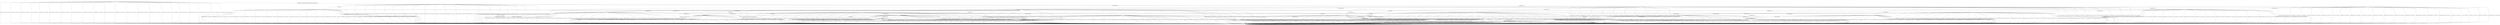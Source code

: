 digraph g {

	s0 [shape="circle" label="s0"];
	s1 [shape="circle" label="s1"];
	s2 [shape="circle" label="s2"];
	s3 [shape="circle" label="s3"];
	s4 [shape="circle" label="s4"];
	s5 [shape="circle" label="s5"];
	s6 [shape="circle" label="s6"];
	s7 [shape="circle" label="s7"];
	s8 [shape="circle" label="s8"];
	s9 [shape="circle" label="s9"];
	s10 [shape="circle" label="s10"];
	s11 [shape="circle" label="s11"];
	s12 [shape="circle" label="s12"];
	s13 [shape="circle" label="s13"];
	s14 [shape="circle" label="s14"];
	s15 [shape="circle" label="s15"];
	s16 [shape="circle" label="s16"];
	s17 [shape="circle" label="s17"];
	s18 [shape="circle" label="s18"];
	s19 [shape="circle" label="s19"];
	s20 [shape="circle" label="s20"];
	s21 [shape="circle" label="s21"];
	s0 -> s1 [label="ClientHelloRSAReset / SERVER_HELLOCERTIFICATECERTIFICATE_REQUESTSERVER_HELLO_DONE"];
	s0 -> s2 [label="ClientKeyExchange / Alert1.0ConnectionClosed"];
	s0 -> s2 [label="EmptyCertificate / Alert1.0ConnectionClosed"];
	s0 -> s2 [label="ChangeCipherSpec / Alert1.0ConnectionClosed"];
	s0 -> s2 [label="Finished / Alert1.0ConnectionClosed"];
	s0 -> s2 [label="ApplicationData / Alert2.10ConnectionClosed"];
	s0 -> s2 [label="ApplicationDataEmpty / Alert1.0ConnectionClosed"];
	s0 -> s2 [label="ClientCertificateValid / Alert1.0ConnectionClosed"];
	s0 -> s2 [label="ClientCertificateInvalid / Alert1.0ConnectionClosed"];
	s0 -> s2 [label="ClientCertificateVerify / Alert1.0ConnectionClosed"];
	s0 -> s2 [label="CertificateRequest / Alert2.10ConnectionClosed"];
	s0 -> s2 [label="HelloVerifyRequest / Alert2.10ConnectionClosed"];
	s0 -> s2 [label="DHClientKeyExchange / Alert1.0ConnectionClosed"];
	s0 -> s2 [label="DHEServerKeyExchange / Alert1.0ConnectionClosed"];
	s0 -> s2 [label="ECDHClientKeyExchange / Alert1.0ConnectionClosed"];
	s0 -> s2 [label="ECDHEServerKeyExchange / Alert1.0ConnectionClosed"];
	s0 -> s2 [label="ServerHelloDone / Alert1.0ConnectionClosed"];
	s0 -> s2 [label="Alert / Alert1.0ConnectionClosed"];
	s0 -> s2 [label="SSL2ClientHello / Alert1.0ConnectionClosed"];
	s0 -> s2 [label="HelloRequest / Alert2.10ConnectionClosed"];
	s0 -> s2 [label="EncryptedExtensionMessage / Alert1.0ConnectionClosed"];
	s0 -> s2 [label="ServerHello / Alert2.10ConnectionClosed"];
	s0 -> s2 [label="ClientCertificateVerifyInvalid / Alert1.0ConnectionClosed"];
	s1 -> s2 [label="ClientHelloRSAReset / Alert1.0ConnectionClosed"];
	s1 -> s2 [label="ClientKeyExchange / Alert1.0ConnectionClosed"];
	s1 -> s2 [label="EmptyCertificate / Alert1.0ConnectionClosed"];
	s1 -> s2 [label="ChangeCipherSpec / Alert1.0ConnectionClosed"];
	s1 -> s2 [label="Finished / Alert1.0ConnectionClosed"];
	s1 -> s2 [label="ApplicationData / Alert2.10ConnectionClosed"];
	s1 -> s2 [label="ApplicationDataEmpty / Alert1.0ConnectionClosed"];
	s1 -> s3 [label="ClientCertificateValid / Empty"];
	s1 -> s2 [label="ClientCertificateInvalid / Alert1.0ConnectionClosed"];
	s1 -> s2 [label="ClientCertificateVerify / Alert1.0ConnectionClosed"];
	s1 -> s4 [label="CertificateRequest / Empty"];
	s1 -> s2 [label="HelloVerifyRequest / Alert1.0ConnectionClosed"];
	s1 -> s2 [label="DHClientKeyExchange / Alert1.0ConnectionClosed"];
	s1 -> s2 [label="DHEServerKeyExchange / Alert1.0ConnectionClosed"];
	s1 -> s2 [label="ECDHClientKeyExchange / Alert1.0ConnectionClosed"];
	s1 -> s2 [label="ECDHEServerKeyExchange / Alert1.0ConnectionClosed"];
	s1 -> s2 [label="ServerHelloDone / Alert1.0ConnectionClosed"];
	s1 -> s2 [label="Alert / Alert1.0ConnectionClosed"];
	s1 -> s2 [label="SSL2ClientHello / Alert1.0ConnectionClosed"];
	s1 -> s2 [label="HelloRequest / Alert2.10ConnectionClosed"];
	s1 -> s2 [label="EncryptedExtensionMessage / Alert1.0ConnectionClosed"];
	s1 -> s6 [label="ServerHello / Empty"];
	s1 -> s2 [label="ClientCertificateVerifyInvalid / Alert1.0ConnectionClosed"];
	s2 -> s2 [label="ClientHelloRSAReset / ConnectionClosed"];
	s2 -> s2 [label="ClientKeyExchange / ConnectionClosed"];
	s2 -> s2 [label="EmptyCertificate / ConnectionClosed"];
	s2 -> s2 [label="ChangeCipherSpec / ConnectionClosed"];
	s2 -> s2 [label="Finished / ConnectionClosed"];
	s2 -> s2 [label="ApplicationData / ConnectionClosed"];
	s2 -> s2 [label="ApplicationDataEmpty / ConnectionClosed"];
	s2 -> s2 [label="ClientCertificateValid / ConnectionClosed"];
	s2 -> s2 [label="ClientCertificateInvalid / ConnectionClosed"];
	s2 -> s2 [label="ClientCertificateVerify / ConnectionClosed"];
	s2 -> s2 [label="CertificateRequest / ConnectionClosed"];
	s2 -> s2 [label="HelloVerifyRequest / ConnectionClosed"];
	s2 -> s2 [label="DHClientKeyExchange / ConnectionClosed"];
	s2 -> s2 [label="DHEServerKeyExchange / ConnectionClosed"];
	s2 -> s2 [label="ECDHClientKeyExchange / ConnectionClosed"];
	s2 -> s2 [label="ECDHEServerKeyExchange / ConnectionClosed"];
	s2 -> s2 [label="ServerHelloDone / ConnectionClosed"];
	s2 -> s2 [label="Alert / ConnectionClosed"];
	s2 -> s2 [label="SSL2ClientHello / ConnectionClosed"];
	s2 -> s2 [label="HelloRequest / ConnectionClosed"];
	s2 -> s2 [label="EncryptedExtensionMessage / ConnectionClosed"];
	s2 -> s2 [label="ServerHello / ConnectionClosed"];
	s2 -> s2 [label="ClientCertificateVerifyInvalid / ConnectionClosed"];
	s3 -> s2 [label="ClientHelloRSAReset / Alert1.0ConnectionClosed"];
	s3 -> s9 [label="ClientKeyExchange / Empty"];
	s3 -> s2 [label="EmptyCertificate / Alert1.0ConnectionClosed"];
	s3 -> s2 [label="ChangeCipherSpec / Alert1.0ConnectionClosed"];
	s3 -> s2 [label="Finished / Alert1.0ConnectionClosed"];
	s3 -> s2 [label="ApplicationData / Alert2.10ConnectionClosed"];
	s3 -> s2 [label="ApplicationDataEmpty / Alert1.0ConnectionClosed"];
	s3 -> s2 [label="ClientCertificateValid / Alert1.0ConnectionClosed"];
	s3 -> s2 [label="ClientCertificateInvalid / Alert1.0ConnectionClosed"];
	s3 -> s2 [label="ClientCertificateVerify / Alert1.0ConnectionClosed"];
	s3 -> s5 [label="CertificateRequest / Empty"];
	s3 -> s2 [label="HelloVerifyRequest / Alert1.0ConnectionClosed"];
	s3 -> s2 [label="DHClientKeyExchange / Alert1.0ConnectionClosed"];
	s3 -> s2 [label="DHEServerKeyExchange / Alert1.0ConnectionClosed"];
	s3 -> s2 [label="ECDHClientKeyExchange / Alert1.0ConnectionClosed"];
	s3 -> s2 [label="ECDHEServerKeyExchange / Alert1.0ConnectionClosed"];
	s3 -> s13 [label="ServerHelloDone / Empty"];
	s3 -> s2 [label="Alert / Alert1.0ConnectionClosed"];
	s3 -> s2 [label="SSL2ClientHello / Alert1.0ConnectionClosed"];
	s3 -> s2 [label="HelloRequest / Alert2.10ConnectionClosed"];
	s3 -> s2 [label="EncryptedExtensionMessage / Alert1.0ConnectionClosed"];
	s3 -> s7 [label="ServerHello / Empty"];
	s3 -> s2 [label="ClientCertificateVerifyInvalid / Alert1.0ConnectionClosed"];
	s4 -> s2 [label="ClientHelloRSAReset / Alert1.0ConnectionClosed"];
	s4 -> s2 [label="ClientKeyExchange / Alert1.0ConnectionClosed"];
	s4 -> s2 [label="EmptyCertificate / Alert1.0ConnectionClosed"];
	s4 -> s2 [label="ChangeCipherSpec / Alert1.0ConnectionClosed"];
	s4 -> s2 [label="Finished / Alert1.0ConnectionClosed"];
	s4 -> s2 [label="ApplicationData / Alert2.10ConnectionClosed"];
	s4 -> s2 [label="ApplicationDataEmpty / Alert1.0ConnectionClosed"];
	s4 -> s5 [label="ClientCertificateValid / Empty"];
	s4 -> s2 [label="ClientCertificateInvalid / Alert1.0ConnectionClosed"];
	s4 -> s2 [label="ClientCertificateVerify / Alert1.0ConnectionClosed"];
	s4 -> s2 [label="CertificateRequest / Alert1.0ConnectionClosed"];
	s4 -> s2 [label="HelloVerifyRequest / Alert1.0ConnectionClosed"];
	s4 -> s2 [label="DHClientKeyExchange / Alert1.0ConnectionClosed"];
	s4 -> s2 [label="DHEServerKeyExchange / Alert1.0ConnectionClosed"];
	s4 -> s2 [label="ECDHClientKeyExchange / Alert1.0ConnectionClosed"];
	s4 -> s2 [label="ECDHEServerKeyExchange / Alert1.0ConnectionClosed"];
	s4 -> s2 [label="ServerHelloDone / Alert1.0ConnectionClosed"];
	s4 -> s2 [label="Alert / Alert1.0ConnectionClosed"];
	s4 -> s2 [label="SSL2ClientHello / Alert1.0ConnectionClosed"];
	s4 -> s2 [label="HelloRequest / Alert2.10ConnectionClosed"];
	s4 -> s2 [label="EncryptedExtensionMessage / Alert1.0ConnectionClosed"];
	s4 -> s8 [label="ServerHello / Empty"];
	s4 -> s2 [label="ClientCertificateVerifyInvalid / Alert1.0ConnectionClosed"];
	s5 -> s2 [label="ClientHelloRSAReset / Alert1.0ConnectionClosed"];
	s5 -> s10 [label="ClientKeyExchange / Empty"];
	s5 -> s2 [label="EmptyCertificate / Alert1.0ConnectionClosed"];
	s5 -> s2 [label="ChangeCipherSpec / Alert1.0ConnectionClosed"];
	s5 -> s2 [label="Finished / Alert1.0ConnectionClosed"];
	s5 -> s2 [label="ApplicationData / Alert2.10ConnectionClosed"];
	s5 -> s2 [label="ApplicationDataEmpty / Alert1.0ConnectionClosed"];
	s5 -> s2 [label="ClientCertificateValid / Alert1.0ConnectionClosed"];
	s5 -> s2 [label="ClientCertificateInvalid / Alert1.0ConnectionClosed"];
	s5 -> s2 [label="ClientCertificateVerify / Alert1.0ConnectionClosed"];
	s5 -> s2 [label="CertificateRequest / Alert1.0ConnectionClosed"];
	s5 -> s2 [label="HelloVerifyRequest / Alert1.0ConnectionClosed"];
	s5 -> s2 [label="DHClientKeyExchange / Alert1.0ConnectionClosed"];
	s5 -> s2 [label="DHEServerKeyExchange / Alert1.0ConnectionClosed"];
	s5 -> s2 [label="ECDHClientKeyExchange / Alert1.0ConnectionClosed"];
	s5 -> s2 [label="ECDHEServerKeyExchange / Alert1.0ConnectionClosed"];
	s5 -> s15 [label="ServerHelloDone / Empty"];
	s5 -> s2 [label="Alert / Alert1.0ConnectionClosed"];
	s5 -> s2 [label="SSL2ClientHello / Alert1.0ConnectionClosed"];
	s5 -> s2 [label="HelloRequest / Alert2.10ConnectionClosed"];
	s5 -> s2 [label="EncryptedExtensionMessage / Alert1.0ConnectionClosed"];
	s5 -> s12 [label="ServerHello / Empty"];
	s5 -> s2 [label="ClientCertificateVerifyInvalid / Alert1.0ConnectionClosed"];
	s6 -> s2 [label="ClientHelloRSAReset / Alert1.0ConnectionClosed"];
	s6 -> s2 [label="ClientKeyExchange / Alert1.0ConnectionClosed"];
	s6 -> s2 [label="EmptyCertificate / Alert1.0ConnectionClosed"];
	s6 -> s2 [label="ChangeCipherSpec / Alert1.0ConnectionClosed"];
	s6 -> s2 [label="Finished / Alert1.0ConnectionClosed"];
	s6 -> s2 [label="ApplicationData / Alert2.10ConnectionClosed"];
	s6 -> s2 [label="ApplicationDataEmpty / Alert1.0ConnectionClosed"];
	s6 -> s7 [label="ClientCertificateValid / Empty"];
	s6 -> s2 [label="ClientCertificateInvalid / Alert1.0ConnectionClosed"];
	s6 -> s2 [label="ClientCertificateVerify / Alert1.0ConnectionClosed"];
	s6 -> s8 [label="CertificateRequest / Empty"];
	s6 -> s2 [label="HelloVerifyRequest / Alert1.0ConnectionClosed"];
	s6 -> s2 [label="DHClientKeyExchange / Alert1.0ConnectionClosed"];
	s6 -> s2 [label="DHEServerKeyExchange / Alert1.0ConnectionClosed"];
	s6 -> s2 [label="ECDHClientKeyExchange / Alert1.0ConnectionClosed"];
	s6 -> s2 [label="ECDHEServerKeyExchange / Alert1.0ConnectionClosed"];
	s6 -> s2 [label="ServerHelloDone / Alert1.0ConnectionClosed"];
	s6 -> s2 [label="Alert / Alert1.0ConnectionClosed"];
	s6 -> s2 [label="SSL2ClientHello / Alert1.0ConnectionClosed"];
	s6 -> s2 [label="HelloRequest / Alert2.10ConnectionClosed"];
	s6 -> s2 [label="EncryptedExtensionMessage / Alert1.0ConnectionClosed"];
	s6 -> s2 [label="ServerHello / Alert1.0ConnectionClosed"];
	s6 -> s2 [label="ClientCertificateVerifyInvalid / Alert1.0ConnectionClosed"];
	s7 -> s2 [label="ClientHelloRSAReset / Alert1.0ConnectionClosed"];
	s7 -> s11 [label="ClientKeyExchange / Empty"];
	s7 -> s2 [label="EmptyCertificate / Alert1.0ConnectionClosed"];
	s7 -> s2 [label="ChangeCipherSpec / Alert1.0ConnectionClosed"];
	s7 -> s2 [label="Finished / Alert1.0ConnectionClosed"];
	s7 -> s2 [label="ApplicationData / Alert2.10ConnectionClosed"];
	s7 -> s2 [label="ApplicationDataEmpty / Alert1.0ConnectionClosed"];
	s7 -> s2 [label="ClientCertificateValid / Alert1.0ConnectionClosed"];
	s7 -> s2 [label="ClientCertificateInvalid / Alert1.0ConnectionClosed"];
	s7 -> s2 [label="ClientCertificateVerify / Alert1.0ConnectionClosed"];
	s7 -> s12 [label="CertificateRequest / Empty"];
	s7 -> s2 [label="HelloVerifyRequest / Alert1.0ConnectionClosed"];
	s7 -> s2 [label="DHClientKeyExchange / Alert1.0ConnectionClosed"];
	s7 -> s2 [label="DHEServerKeyExchange / Alert1.0ConnectionClosed"];
	s7 -> s2 [label="ECDHClientKeyExchange / Alert1.0ConnectionClosed"];
	s7 -> s2 [label="ECDHEServerKeyExchange / Alert1.0ConnectionClosed"];
	s7 -> s16 [label="ServerHelloDone / Empty"];
	s7 -> s2 [label="Alert / Alert1.0ConnectionClosed"];
	s7 -> s2 [label="SSL2ClientHello / Alert1.0ConnectionClosed"];
	s7 -> s2 [label="HelloRequest / Alert2.10ConnectionClosed"];
	s7 -> s2 [label="EncryptedExtensionMessage / Alert1.0ConnectionClosed"];
	s7 -> s2 [label="ServerHello / Alert1.0ConnectionClosed"];
	s7 -> s2 [label="ClientCertificateVerifyInvalid / Alert1.0ConnectionClosed"];
	s8 -> s2 [label="ClientHelloRSAReset / Alert1.0ConnectionClosed"];
	s8 -> s2 [label="ClientKeyExchange / Alert1.0ConnectionClosed"];
	s8 -> s2 [label="EmptyCertificate / Alert1.0ConnectionClosed"];
	s8 -> s2 [label="ChangeCipherSpec / Alert1.0ConnectionClosed"];
	s8 -> s2 [label="Finished / Alert1.0ConnectionClosed"];
	s8 -> s2 [label="ApplicationData / Alert2.10ConnectionClosed"];
	s8 -> s2 [label="ApplicationDataEmpty / Alert1.0ConnectionClosed"];
	s8 -> s12 [label="ClientCertificateValid / Empty"];
	s8 -> s2 [label="ClientCertificateInvalid / Alert1.0ConnectionClosed"];
	s8 -> s2 [label="ClientCertificateVerify / Alert1.0ConnectionClosed"];
	s8 -> s2 [label="CertificateRequest / Alert1.0ConnectionClosed"];
	s8 -> s2 [label="HelloVerifyRequest / Alert1.0ConnectionClosed"];
	s8 -> s2 [label="DHClientKeyExchange / Alert1.0ConnectionClosed"];
	s8 -> s2 [label="DHEServerKeyExchange / Alert1.0ConnectionClosed"];
	s8 -> s2 [label="ECDHClientKeyExchange / Alert1.0ConnectionClosed"];
	s8 -> s2 [label="ECDHEServerKeyExchange / Alert1.0ConnectionClosed"];
	s8 -> s2 [label="ServerHelloDone / Alert1.0ConnectionClosed"];
	s8 -> s2 [label="Alert / Alert1.0ConnectionClosed"];
	s8 -> s2 [label="SSL2ClientHello / Alert1.0ConnectionClosed"];
	s8 -> s2 [label="HelloRequest / Alert2.10ConnectionClosed"];
	s8 -> s2 [label="EncryptedExtensionMessage / Alert1.0ConnectionClosed"];
	s8 -> s2 [label="ServerHello / Alert1.0ConnectionClosed"];
	s8 -> s2 [label="ClientCertificateVerifyInvalid / Alert1.0ConnectionClosed"];
	s9 -> s2 [label="ClientHelloRSAReset / Alert1.0ConnectionClosed"];
	s9 -> s2 [label="ClientKeyExchange / Alert1.0ConnectionClosed"];
	s9 -> s2 [label="EmptyCertificate / Alert1.0ConnectionClosed"];
	s9 -> s2 [label="ChangeCipherSpec / Alert1.0ConnectionClosed"];
	s9 -> s2 [label="Finished / Alert1.0ConnectionClosed"];
	s9 -> s2 [label="ApplicationData / Alert2.10ConnectionClosed"];
	s9 -> s2 [label="ApplicationDataEmpty / Alert1.0ConnectionClosed"];
	s9 -> s2 [label="ClientCertificateValid / Alert1.0ConnectionClosed"];
	s9 -> s2 [label="ClientCertificateInvalid / Alert1.0ConnectionClosed"];
	s9 -> s20 [label="ClientCertificateVerify / Empty"];
	s9 -> s10 [label="CertificateRequest / Empty"];
	s9 -> s2 [label="HelloVerifyRequest / Alert1.0ConnectionClosed"];
	s9 -> s2 [label="DHClientKeyExchange / Alert1.0ConnectionClosed"];
	s9 -> s2 [label="DHEServerKeyExchange / Alert1.0ConnectionClosed"];
	s9 -> s2 [label="ECDHClientKeyExchange / Alert1.0ConnectionClosed"];
	s9 -> s2 [label="ECDHEServerKeyExchange / Alert1.0ConnectionClosed"];
	s9 -> s14 [label="ServerHelloDone / Empty"];
	s9 -> s2 [label="Alert / Alert1.0ConnectionClosed"];
	s9 -> s2 [label="SSL2ClientHello / Alert1.0ConnectionClosed"];
	s9 -> s2 [label="HelloRequest / Alert2.10ConnectionClosed"];
	s9 -> s2 [label="EncryptedExtensionMessage / Alert1.0ConnectionClosed"];
	s9 -> s11 [label="ServerHello / Empty"];
	s9 -> s2 [label="ClientCertificateVerifyInvalid / Alert1.0ConnectionClosed"];
	s10 -> s2 [label="ClientHelloRSAReset / Alert1.0ConnectionClosed"];
	s10 -> s2 [label="ClientKeyExchange / Alert1.0ConnectionClosed"];
	s10 -> s2 [label="EmptyCertificate / Alert1.0ConnectionClosed"];
	s10 -> s2 [label="ChangeCipherSpec / Alert1.0ConnectionClosed"];
	s10 -> s2 [label="Finished / Alert1.0ConnectionClosed"];
	s10 -> s2 [label="ApplicationData / Alert2.10ConnectionClosed"];
	s10 -> s2 [label="ApplicationDataEmpty / Alert1.0ConnectionClosed"];
	s10 -> s2 [label="ClientCertificateValid / Alert1.0ConnectionClosed"];
	s10 -> s2 [label="ClientCertificateInvalid / Alert1.0ConnectionClosed"];
	s10 -> s21 [label="ClientCertificateVerify / Empty"];
	s10 -> s2 [label="CertificateRequest / Alert1.0ConnectionClosed"];
	s10 -> s2 [label="HelloVerifyRequest / Alert1.0ConnectionClosed"];
	s10 -> s2 [label="DHClientKeyExchange / Alert1.0ConnectionClosed"];
	s10 -> s2 [label="DHEServerKeyExchange / Alert1.0ConnectionClosed"];
	s10 -> s2 [label="ECDHClientKeyExchange / Alert1.0ConnectionClosed"];
	s10 -> s2 [label="ECDHEServerKeyExchange / Alert1.0ConnectionClosed"];
	s10 -> s17 [label="ServerHelloDone / Empty"];
	s10 -> s2 [label="Alert / Alert1.0ConnectionClosed"];
	s10 -> s2 [label="SSL2ClientHello / Alert1.0ConnectionClosed"];
	s10 -> s2 [label="HelloRequest / Alert2.10ConnectionClosed"];
	s10 -> s2 [label="EncryptedExtensionMessage / Alert1.0ConnectionClosed"];
	s10 -> s18 [label="ServerHello / Empty"];
	s10 -> s2 [label="ClientCertificateVerifyInvalid / Alert1.0ConnectionClosed"];
	s11 -> s2 [label="ClientHelloRSAReset / Alert1.0ConnectionClosed"];
	s11 -> s2 [label="ClientKeyExchange / Alert1.0ConnectionClosed"];
	s11 -> s2 [label="EmptyCertificate / Alert1.0ConnectionClosed"];
	s11 -> s2 [label="ChangeCipherSpec / Alert1.0ConnectionClosed"];
	s11 -> s2 [label="Finished / Alert1.0ConnectionClosed"];
	s11 -> s2 [label="ApplicationData / Alert2.10ConnectionClosed"];
	s11 -> s2 [label="ApplicationDataEmpty / Alert1.0ConnectionClosed"];
	s11 -> s2 [label="ClientCertificateValid / Alert1.0ConnectionClosed"];
	s11 -> s2 [label="ClientCertificateInvalid / Alert1.0ConnectionClosed"];
	s11 -> s11 [label="ClientCertificateVerify / Empty"];
	s11 -> s18 [label="CertificateRequest / Empty"];
	s11 -> s2 [label="HelloVerifyRequest / Alert1.0ConnectionClosed"];
	s11 -> s2 [label="DHClientKeyExchange / Alert1.0ConnectionClosed"];
	s11 -> s2 [label="DHEServerKeyExchange / Alert1.0ConnectionClosed"];
	s11 -> s2 [label="ECDHClientKeyExchange / Alert1.0ConnectionClosed"];
	s11 -> s2 [label="ECDHEServerKeyExchange / Alert1.0ConnectionClosed"];
	s11 -> s19 [label="ServerHelloDone / Empty"];
	s11 -> s2 [label="Alert / Alert1.0ConnectionClosed"];
	s11 -> s2 [label="SSL2ClientHello / Alert1.0ConnectionClosed"];
	s11 -> s2 [label="HelloRequest / Alert2.10ConnectionClosed"];
	s11 -> s2 [label="EncryptedExtensionMessage / Alert1.0ConnectionClosed"];
	s11 -> s2 [label="ServerHello / Alert1.0ConnectionClosed"];
	s11 -> s2 [label="ClientCertificateVerifyInvalid / Alert1.0ConnectionClosed"];
	s12 -> s2 [label="ClientHelloRSAReset / Alert1.0ConnectionClosed"];
	s12 -> s18 [label="ClientKeyExchange / Empty"];
	s12 -> s2 [label="EmptyCertificate / Alert1.0ConnectionClosed"];
	s12 -> s2 [label="ChangeCipherSpec / Alert1.0ConnectionClosed"];
	s12 -> s2 [label="Finished / Alert1.0ConnectionClosed"];
	s12 -> s2 [label="ApplicationData / Alert2.10ConnectionClosed"];
	s12 -> s2 [label="ApplicationDataEmpty / Alert1.0ConnectionClosed"];
	s12 -> s2 [label="ClientCertificateValid / Alert1.0ConnectionClosed"];
	s12 -> s2 [label="ClientCertificateInvalid / Alert1.0ConnectionClosed"];
	s12 -> s2 [label="ClientCertificateVerify / Alert1.0ConnectionClosed"];
	s12 -> s2 [label="CertificateRequest / Alert1.0ConnectionClosed"];
	s12 -> s2 [label="HelloVerifyRequest / Alert1.0ConnectionClosed"];
	s12 -> s2 [label="DHClientKeyExchange / Alert1.0ConnectionClosed"];
	s12 -> s2 [label="DHEServerKeyExchange / Alert1.0ConnectionClosed"];
	s12 -> s2 [label="ECDHClientKeyExchange / Alert1.0ConnectionClosed"];
	s12 -> s2 [label="ECDHEServerKeyExchange / Alert1.0ConnectionClosed"];
	s12 -> s12 [label="ServerHelloDone / Empty"];
	s12 -> s2 [label="Alert / Alert1.0ConnectionClosed"];
	s12 -> s2 [label="SSL2ClientHello / Alert1.0ConnectionClosed"];
	s12 -> s2 [label="HelloRequest / Alert2.10ConnectionClosed"];
	s12 -> s2 [label="EncryptedExtensionMessage / Alert1.0ConnectionClosed"];
	s12 -> s2 [label="ServerHello / Alert1.0ConnectionClosed"];
	s12 -> s2 [label="ClientCertificateVerifyInvalid / Alert1.0ConnectionClosed"];
	s13 -> s2 [label="ClientHelloRSAReset / Alert1.0ConnectionClosed"];
	s13 -> s14 [label="ClientKeyExchange / Empty"];
	s13 -> s2 [label="EmptyCertificate / Alert1.0ConnectionClosed"];
	s13 -> s2 [label="ChangeCipherSpec / Alert1.0ConnectionClosed"];
	s13 -> s2 [label="Finished / Alert1.0ConnectionClosed"];
	s13 -> s2 [label="ApplicationData / Alert2.10ConnectionClosed"];
	s13 -> s2 [label="ApplicationDataEmpty / Alert1.0ConnectionClosed"];
	s13 -> s2 [label="ClientCertificateValid / Alert1.0ConnectionClosed"];
	s13 -> s2 [label="ClientCertificateInvalid / Alert1.0ConnectionClosed"];
	s13 -> s2 [label="ClientCertificateVerify / Alert1.0ConnectionClosed"];
	s13 -> s15 [label="CertificateRequest / Empty"];
	s13 -> s2 [label="HelloVerifyRequest / Alert1.0ConnectionClosed"];
	s13 -> s2 [label="DHClientKeyExchange / Alert1.0ConnectionClosed"];
	s13 -> s2 [label="DHEServerKeyExchange / Alert1.0ConnectionClosed"];
	s13 -> s2 [label="ECDHClientKeyExchange / Alert1.0ConnectionClosed"];
	s13 -> s2 [label="ECDHEServerKeyExchange / Alert1.0ConnectionClosed"];
	s13 -> s2 [label="ServerHelloDone / Alert1.0ConnectionClosed"];
	s13 -> s2 [label="Alert / Alert1.0ConnectionClosed"];
	s13 -> s2 [label="SSL2ClientHello / Alert1.0ConnectionClosed"];
	s13 -> s2 [label="HelloRequest / Alert2.10ConnectionClosed"];
	s13 -> s2 [label="EncryptedExtensionMessage / Alert1.0ConnectionClosed"];
	s13 -> s16 [label="ServerHello / Empty"];
	s13 -> s2 [label="ClientCertificateVerifyInvalid / Alert1.0ConnectionClosed"];
	s14 -> s2 [label="ClientHelloRSAReset / Alert1.0ConnectionClosed"];
	s14 -> s2 [label="ClientKeyExchange / Alert1.0ConnectionClosed"];
	s14 -> s2 [label="EmptyCertificate / Alert1.0ConnectionClosed"];
	s14 -> s2 [label="ChangeCipherSpec / Alert1.0ConnectionClosed"];
	s14 -> s2 [label="Finished / Alert1.0ConnectionClosed"];
	s14 -> s2 [label="ApplicationData / Alert2.10ConnectionClosed"];
	s14 -> s2 [label="ApplicationDataEmpty / Alert1.0ConnectionClosed"];
	s14 -> s2 [label="ClientCertificateValid / Alert1.0ConnectionClosed"];
	s14 -> s2 [label="ClientCertificateInvalid / Alert1.0ConnectionClosed"];
	s14 -> s14 [label="ClientCertificateVerify / Empty"];
	s14 -> s17 [label="CertificateRequest / Empty"];
	s14 -> s2 [label="HelloVerifyRequest / Alert1.0ConnectionClosed"];
	s14 -> s2 [label="DHClientKeyExchange / Alert1.0ConnectionClosed"];
	s14 -> s2 [label="DHEServerKeyExchange / Alert1.0ConnectionClosed"];
	s14 -> s2 [label="ECDHClientKeyExchange / Alert1.0ConnectionClosed"];
	s14 -> s2 [label="ECDHEServerKeyExchange / Alert1.0ConnectionClosed"];
	s14 -> s2 [label="ServerHelloDone / Alert1.0ConnectionClosed"];
	s14 -> s2 [label="Alert / Alert1.0ConnectionClosed"];
	s14 -> s2 [label="SSL2ClientHello / Alert1.0ConnectionClosed"];
	s14 -> s2 [label="HelloRequest / Alert2.10ConnectionClosed"];
	s14 -> s2 [label="EncryptedExtensionMessage / Alert1.0ConnectionClosed"];
	s14 -> s19 [label="ServerHello / Empty"];
	s14 -> s2 [label="ClientCertificateVerifyInvalid / Alert1.0ConnectionClosed"];
	s15 -> s2 [label="ClientHelloRSAReset / Alert1.0ConnectionClosed"];
	s15 -> s17 [label="ClientKeyExchange / Empty"];
	s15 -> s2 [label="EmptyCertificate / Alert1.0ConnectionClosed"];
	s15 -> s2 [label="ChangeCipherSpec / Alert1.0ConnectionClosed"];
	s15 -> s2 [label="Finished / Alert1.0ConnectionClosed"];
	s15 -> s2 [label="ApplicationData / Alert2.10ConnectionClosed"];
	s15 -> s2 [label="ApplicationDataEmpty / Alert1.0ConnectionClosed"];
	s15 -> s2 [label="ClientCertificateValid / Alert1.0ConnectionClosed"];
	s15 -> s2 [label="ClientCertificateInvalid / Alert1.0ConnectionClosed"];
	s15 -> s2 [label="ClientCertificateVerify / Alert1.0ConnectionClosed"];
	s15 -> s2 [label="CertificateRequest / Alert1.0ConnectionClosed"];
	s15 -> s2 [label="HelloVerifyRequest / Alert1.0ConnectionClosed"];
	s15 -> s2 [label="DHClientKeyExchange / Alert1.0ConnectionClosed"];
	s15 -> s2 [label="DHEServerKeyExchange / Alert1.0ConnectionClosed"];
	s15 -> s2 [label="ECDHClientKeyExchange / Alert1.0ConnectionClosed"];
	s15 -> s2 [label="ECDHEServerKeyExchange / Alert1.0ConnectionClosed"];
	s15 -> s2 [label="ServerHelloDone / Alert1.0ConnectionClosed"];
	s15 -> s2 [label="Alert / Alert1.0ConnectionClosed"];
	s15 -> s2 [label="SSL2ClientHello / Alert1.0ConnectionClosed"];
	s15 -> s2 [label="HelloRequest / Alert2.10ConnectionClosed"];
	s15 -> s2 [label="EncryptedExtensionMessage / Alert1.0ConnectionClosed"];
	s15 -> s12 [label="ServerHello / Empty"];
	s15 -> s2 [label="ClientCertificateVerifyInvalid / Alert1.0ConnectionClosed"];
	s16 -> s2 [label="ClientHelloRSAReset / Alert1.0ConnectionClosed"];
	s16 -> s19 [label="ClientKeyExchange / Empty"];
	s16 -> s2 [label="EmptyCertificate / Alert1.0ConnectionClosed"];
	s16 -> s2 [label="ChangeCipherSpec / Alert1.0ConnectionClosed"];
	s16 -> s2 [label="Finished / Alert1.0ConnectionClosed"];
	s16 -> s2 [label="ApplicationData / Alert2.10ConnectionClosed"];
	s16 -> s2 [label="ApplicationDataEmpty / Alert1.0ConnectionClosed"];
	s16 -> s2 [label="ClientCertificateValid / Alert1.0ConnectionClosed"];
	s16 -> s2 [label="ClientCertificateInvalid / Alert1.0ConnectionClosed"];
	s16 -> s2 [label="ClientCertificateVerify / Alert1.0ConnectionClosed"];
	s16 -> s12 [label="CertificateRequest / Empty"];
	s16 -> s2 [label="HelloVerifyRequest / Alert1.0ConnectionClosed"];
	s16 -> s2 [label="DHClientKeyExchange / Alert1.0ConnectionClosed"];
	s16 -> s2 [label="DHEServerKeyExchange / Alert1.0ConnectionClosed"];
	s16 -> s2 [label="ECDHClientKeyExchange / Alert1.0ConnectionClosed"];
	s16 -> s2 [label="ECDHEServerKeyExchange / Alert1.0ConnectionClosed"];
	s16 -> s2 [label="ServerHelloDone / Alert1.0ConnectionClosed"];
	s16 -> s2 [label="Alert / Alert1.0ConnectionClosed"];
	s16 -> s2 [label="SSL2ClientHello / Alert1.0ConnectionClosed"];
	s16 -> s2 [label="HelloRequest / Alert2.10ConnectionClosed"];
	s16 -> s2 [label="EncryptedExtensionMessage / Alert1.0ConnectionClosed"];
	s16 -> s2 [label="ServerHello / Alert1.0ConnectionClosed"];
	s16 -> s2 [label="ClientCertificateVerifyInvalid / Alert1.0ConnectionClosed"];
	s17 -> s2 [label="ClientHelloRSAReset / Alert1.0ConnectionClosed"];
	s17 -> s2 [label="ClientKeyExchange / Alert1.0ConnectionClosed"];
	s17 -> s2 [label="EmptyCertificate / Alert1.0ConnectionClosed"];
	s17 -> s2 [label="ChangeCipherSpec / Alert1.0ConnectionClosed"];
	s17 -> s2 [label="Finished / Alert1.0ConnectionClosed"];
	s17 -> s2 [label="ApplicationData / Alert2.10ConnectionClosed"];
	s17 -> s2 [label="ApplicationDataEmpty / Alert1.0ConnectionClosed"];
	s17 -> s2 [label="ClientCertificateValid / Alert1.0ConnectionClosed"];
	s17 -> s2 [label="ClientCertificateInvalid / Alert1.0ConnectionClosed"];
	s17 -> s17 [label="ClientCertificateVerify / Empty"];
	s17 -> s2 [label="CertificateRequest / Alert1.0ConnectionClosed"];
	s17 -> s2 [label="HelloVerifyRequest / Alert1.0ConnectionClosed"];
	s17 -> s2 [label="DHClientKeyExchange / Alert1.0ConnectionClosed"];
	s17 -> s2 [label="DHEServerKeyExchange / Alert1.0ConnectionClosed"];
	s17 -> s2 [label="ECDHClientKeyExchange / Alert1.0ConnectionClosed"];
	s17 -> s2 [label="ECDHEServerKeyExchange / Alert1.0ConnectionClosed"];
	s17 -> s2 [label="ServerHelloDone / Alert1.0ConnectionClosed"];
	s17 -> s2 [label="Alert / Alert1.0ConnectionClosed"];
	s17 -> s2 [label="SSL2ClientHello / Alert1.0ConnectionClosed"];
	s17 -> s2 [label="HelloRequest / Alert2.10ConnectionClosed"];
	s17 -> s2 [label="EncryptedExtensionMessage / Alert1.0ConnectionClosed"];
	s17 -> s18 [label="ServerHello / Empty"];
	s17 -> s2 [label="ClientCertificateVerifyInvalid / Alert1.0ConnectionClosed"];
	s18 -> s2 [label="ClientHelloRSAReset / Alert1.0ConnectionClosed"];
	s18 -> s2 [label="ClientKeyExchange / Alert1.0ConnectionClosed"];
	s18 -> s2 [label="EmptyCertificate / Alert1.0ConnectionClosed"];
	s18 -> s2 [label="ChangeCipherSpec / Alert1.0ConnectionClosed"];
	s18 -> s2 [label="Finished / Alert1.0ConnectionClosed"];
	s18 -> s2 [label="ApplicationData / Alert2.10ConnectionClosed"];
	s18 -> s2 [label="ApplicationDataEmpty / Alert1.0ConnectionClosed"];
	s18 -> s2 [label="ClientCertificateValid / Alert1.0ConnectionClosed"];
	s18 -> s2 [label="ClientCertificateInvalid / Alert1.0ConnectionClosed"];
	s18 -> s18 [label="ClientCertificateVerify / Empty"];
	s18 -> s2 [label="CertificateRequest / Alert1.0ConnectionClosed"];
	s18 -> s2 [label="HelloVerifyRequest / Alert1.0ConnectionClosed"];
	s18 -> s2 [label="DHClientKeyExchange / Alert1.0ConnectionClosed"];
	s18 -> s2 [label="DHEServerKeyExchange / Alert1.0ConnectionClosed"];
	s18 -> s2 [label="ECDHClientKeyExchange / Alert1.0ConnectionClosed"];
	s18 -> s2 [label="ECDHEServerKeyExchange / Alert1.0ConnectionClosed"];
	s18 -> s18 [label="ServerHelloDone / Empty"];
	s18 -> s2 [label="Alert / Alert1.0ConnectionClosed"];
	s18 -> s2 [label="SSL2ClientHello / Alert1.0ConnectionClosed"];
	s18 -> s2 [label="HelloRequest / Alert2.10ConnectionClosed"];
	s18 -> s2 [label="EncryptedExtensionMessage / Alert1.0ConnectionClosed"];
	s18 -> s2 [label="ServerHello / Alert1.0ConnectionClosed"];
	s18 -> s2 [label="ClientCertificateVerifyInvalid / Alert1.0ConnectionClosed"];
	s19 -> s2 [label="ClientHelloRSAReset / Alert1.0ConnectionClosed"];
	s19 -> s2 [label="ClientKeyExchange / Alert1.0ConnectionClosed"];
	s19 -> s2 [label="EmptyCertificate / Alert1.0ConnectionClosed"];
	s19 -> s2 [label="ChangeCipherSpec / Alert1.0ConnectionClosed"];
	s19 -> s2 [label="Finished / Alert1.0ConnectionClosed"];
	s19 -> s2 [label="ApplicationData / Alert2.10ConnectionClosed"];
	s19 -> s2 [label="ApplicationDataEmpty / Alert1.0ConnectionClosed"];
	s19 -> s2 [label="ClientCertificateValid / Alert1.0ConnectionClosed"];
	s19 -> s2 [label="ClientCertificateInvalid / Alert1.0ConnectionClosed"];
	s19 -> s19 [label="ClientCertificateVerify / Empty"];
	s19 -> s18 [label="CertificateRequest / Empty"];
	s19 -> s2 [label="HelloVerifyRequest / Alert1.0ConnectionClosed"];
	s19 -> s2 [label="DHClientKeyExchange / Alert1.0ConnectionClosed"];
	s19 -> s2 [label="DHEServerKeyExchange / Alert1.0ConnectionClosed"];
	s19 -> s2 [label="ECDHClientKeyExchange / Alert1.0ConnectionClosed"];
	s19 -> s2 [label="ECDHEServerKeyExchange / Alert1.0ConnectionClosed"];
	s19 -> s2 [label="ServerHelloDone / Alert1.0ConnectionClosed"];
	s19 -> s2 [label="Alert / Alert1.0ConnectionClosed"];
	s19 -> s2 [label="SSL2ClientHello / Alert1.0ConnectionClosed"];
	s19 -> s2 [label="HelloRequest / Alert2.10ConnectionClosed"];
	s19 -> s2 [label="EncryptedExtensionMessage / Alert1.0ConnectionClosed"];
	s19 -> s2 [label="ServerHello / Alert1.0ConnectionClosed"];
	s19 -> s2 [label="ClientCertificateVerifyInvalid / Alert1.0ConnectionClosed"];
	s20 -> s2 [label="ClientHelloRSAReset / Alert1.0ConnectionClosed"];
	s20 -> s2 [label="ClientKeyExchange / Alert1.0ConnectionClosed"];
	s20 -> s2 [label="EmptyCertificate / Alert1.0ConnectionClosed"];
	s20 -> s9 [label="ChangeCipherSpec / Empty"];
	s20 -> s2 [label="Finished / Alert1.0ConnectionClosed"];
	s20 -> s2 [label="ApplicationData / Alert2.10ConnectionClosed"];
	s20 -> s2 [label="ApplicationDataEmpty / Alert1.0ConnectionClosed"];
	s20 -> s2 [label="ClientCertificateValid / Alert1.0ConnectionClosed"];
	s20 -> s2 [label="ClientCertificateInvalid / Alert1.0ConnectionClosed"];
	s20 -> s2 [label="ClientCertificateVerify / Alert1.0ConnectionClosed"];
	s20 -> s21 [label="CertificateRequest / Empty"];
	s20 -> s2 [label="HelloVerifyRequest / Alert1.0ConnectionClosed"];
	s20 -> s2 [label="DHClientKeyExchange / Alert1.0ConnectionClosed"];
	s20 -> s2 [label="DHEServerKeyExchange / Alert1.0ConnectionClosed"];
	s20 -> s2 [label="ECDHClientKeyExchange / Alert1.0ConnectionClosed"];
	s20 -> s2 [label="ECDHEServerKeyExchange / Alert1.0ConnectionClosed"];
	s20 -> s14 [label="ServerHelloDone / Empty"];
	s20 -> s2 [label="Alert / Alert1.0ConnectionClosed"];
	s20 -> s2 [label="SSL2ClientHello / Alert1.0ConnectionClosed"];
	s20 -> s2 [label="HelloRequest / Alert2.10ConnectionClosed"];
	s20 -> s2 [label="EncryptedExtensionMessage / Alert1.0ConnectionClosed"];
	s20 -> s11 [label="ServerHello / Empty"];
	s20 -> s2 [label="ClientCertificateVerifyInvalid / Alert1.0ConnectionClosed"];
	s21 -> s2 [label="ClientHelloRSAReset / Alert1.0ConnectionClosed"];
	s21 -> s2 [label="ClientKeyExchange / Alert1.0ConnectionClosed"];
	s21 -> s2 [label="EmptyCertificate / Alert1.0ConnectionClosed"];
	s21 -> s10 [label="ChangeCipherSpec / Empty"];
	s21 -> s2 [label="Finished / Alert1.0ConnectionClosed"];
	s21 -> s2 [label="ApplicationData / Alert2.10ConnectionClosed"];
	s21 -> s2 [label="ApplicationDataEmpty / Alert1.0ConnectionClosed"];
	s21 -> s2 [label="ClientCertificateValid / Alert1.0ConnectionClosed"];
	s21 -> s2 [label="ClientCertificateInvalid / Alert1.0ConnectionClosed"];
	s21 -> s2 [label="ClientCertificateVerify / Alert1.0ConnectionClosed"];
	s21 -> s2 [label="CertificateRequest / Alert1.0ConnectionClosed"];
	s21 -> s2 [label="HelloVerifyRequest / Alert1.0ConnectionClosed"];
	s21 -> s2 [label="DHClientKeyExchange / Alert1.0ConnectionClosed"];
	s21 -> s2 [label="DHEServerKeyExchange / Alert1.0ConnectionClosed"];
	s21 -> s2 [label="ECDHClientKeyExchange / Alert1.0ConnectionClosed"];
	s21 -> s2 [label="ECDHEServerKeyExchange / Alert1.0ConnectionClosed"];
	s21 -> s17 [label="ServerHelloDone / Empty"];
	s21 -> s2 [label="Alert / Alert1.0ConnectionClosed"];
	s21 -> s2 [label="SSL2ClientHello / Alert1.0ConnectionClosed"];
	s21 -> s2 [label="HelloRequest / Alert2.10ConnectionClosed"];
	s21 -> s2 [label="EncryptedExtensionMessage / Alert1.0ConnectionClosed"];
	s21 -> s18 [label="ServerHello / Empty"];
	s21 -> s2 [label="ClientCertificateVerifyInvalid / Alert1.0ConnectionClosed"];

__start0 [label="" shape="none" width="0" height="0"];
__start0 -> s0;

}
